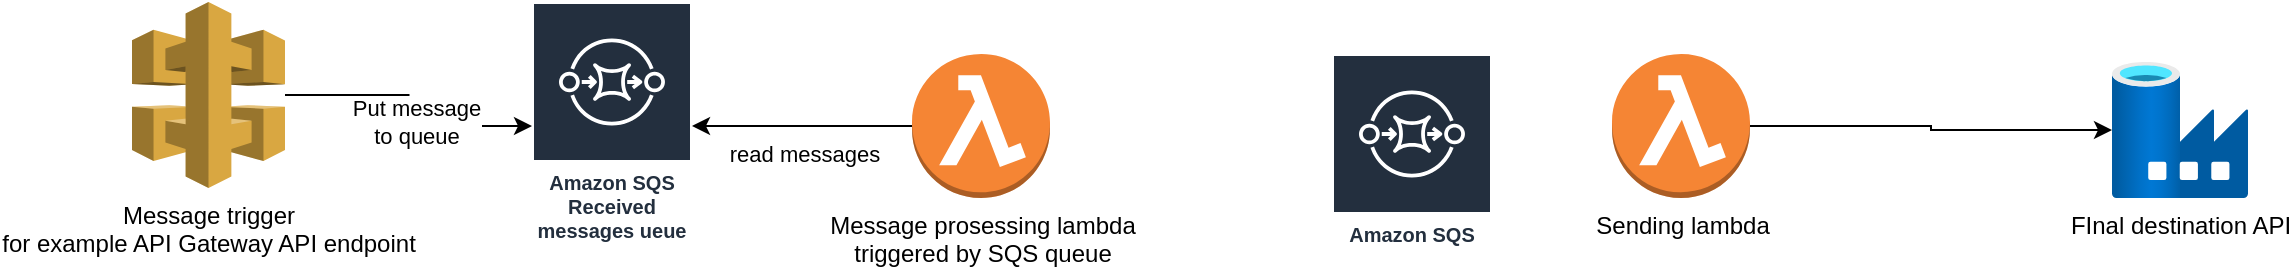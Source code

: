 <mxfile version="24.8.6">
  <diagram name="Page-1" id="bqU7K1zKMv4vUlZVVh4b">
    <mxGraphModel dx="2156" dy="859" grid="1" gridSize="10" guides="1" tooltips="1" connect="1" arrows="1" fold="1" page="1" pageScale="1" pageWidth="850" pageHeight="1100" math="0" shadow="0">
      <root>
        <mxCell id="0" />
        <mxCell id="1" parent="0" />
        <mxCell id="Ndoymu9ar-45ZAlMpeQ7-2" value="Amazon SQS&lt;div&gt;Received messages ueue&lt;/div&gt;" style="sketch=0;outlineConnect=0;fontColor=#232F3E;gradientColor=none;strokeColor=#ffffff;fillColor=#232F3E;dashed=0;verticalLabelPosition=middle;verticalAlign=bottom;align=center;html=1;whiteSpace=wrap;fontSize=10;fontStyle=1;spacing=3;shape=mxgraph.aws4.productIcon;prIcon=mxgraph.aws4.sqs;" parent="1" vertex="1">
          <mxGeometry x="20" y="294" width="80" height="124" as="geometry" />
        </mxCell>
        <mxCell id="PSyk0_Ey8W_nqYgnj86M-1" style="edgeStyle=orthogonalEdgeStyle;rounded=0;orthogonalLoop=1;jettySize=auto;html=1;" edge="1" parent="1" source="Ndoymu9ar-45ZAlMpeQ7-3" target="Ndoymu9ar-45ZAlMpeQ7-2">
          <mxGeometry relative="1" as="geometry" />
        </mxCell>
        <mxCell id="PSyk0_Ey8W_nqYgnj86M-2" value="read messages" style="edgeLabel;html=1;align=center;verticalAlign=middle;resizable=0;points=[];" vertex="1" connectable="0" parent="PSyk0_Ey8W_nqYgnj86M-1">
          <mxGeometry x="-0.018" relative="1" as="geometry">
            <mxPoint y="14" as="offset" />
          </mxGeometry>
        </mxCell>
        <mxCell id="Ndoymu9ar-45ZAlMpeQ7-3" value="Message prosessing lambda&lt;div&gt;triggered by SQS queue&lt;/div&gt;" style="outlineConnect=0;dashed=0;verticalLabelPosition=bottom;verticalAlign=top;align=center;html=1;shape=mxgraph.aws3.lambda_function;fillColor=#F58534;gradientColor=none;" parent="1" vertex="1">
          <mxGeometry x="210" y="320" width="69" height="72" as="geometry" />
        </mxCell>
        <mxCell id="PSyk0_Ey8W_nqYgnj86M-5" style="edgeStyle=orthogonalEdgeStyle;rounded=0;orthogonalLoop=1;jettySize=auto;html=1;" edge="1" parent="1" source="PSyk0_Ey8W_nqYgnj86M-3" target="PSyk0_Ey8W_nqYgnj86M-4">
          <mxGeometry relative="1" as="geometry" />
        </mxCell>
        <mxCell id="PSyk0_Ey8W_nqYgnj86M-3" value="Sending lambda" style="outlineConnect=0;dashed=0;verticalLabelPosition=bottom;verticalAlign=top;align=center;html=1;shape=mxgraph.aws3.lambda_function;fillColor=#F58534;gradientColor=none;" vertex="1" parent="1">
          <mxGeometry x="560" y="320" width="69" height="72" as="geometry" />
        </mxCell>
        <mxCell id="PSyk0_Ey8W_nqYgnj86M-4" value="FInal destination API" style="image;aspect=fixed;html=1;points=[];align=center;fontSize=12;image=img/lib/azure2/databases/Data_Factory.svg;" vertex="1" parent="1">
          <mxGeometry x="810" y="324" width="68" height="68" as="geometry" />
        </mxCell>
        <mxCell id="PSyk0_Ey8W_nqYgnj86M-6" value="Amazon SQS" style="sketch=0;outlineConnect=0;fontColor=#232F3E;gradientColor=none;strokeColor=#ffffff;fillColor=#232F3E;dashed=0;verticalLabelPosition=middle;verticalAlign=bottom;align=center;html=1;whiteSpace=wrap;fontSize=10;fontStyle=1;spacing=3;shape=mxgraph.aws4.productIcon;prIcon=mxgraph.aws4.sqs;" vertex="1" parent="1">
          <mxGeometry x="420" y="320" width="80" height="100" as="geometry" />
        </mxCell>
        <mxCell id="PSyk0_Ey8W_nqYgnj86M-8" style="edgeStyle=orthogonalEdgeStyle;rounded=0;orthogonalLoop=1;jettySize=auto;html=1;" edge="1" parent="1" source="PSyk0_Ey8W_nqYgnj86M-7" target="Ndoymu9ar-45ZAlMpeQ7-2">
          <mxGeometry relative="1" as="geometry" />
        </mxCell>
        <mxCell id="PSyk0_Ey8W_nqYgnj86M-9" value="Put message&lt;div&gt;to queue&lt;/div&gt;" style="edgeLabel;html=1;align=center;verticalAlign=middle;resizable=0;points=[];" vertex="1" connectable="0" parent="PSyk0_Ey8W_nqYgnj86M-8">
          <mxGeometry x="0.166" y="2" relative="1" as="geometry">
            <mxPoint as="offset" />
          </mxGeometry>
        </mxCell>
        <mxCell id="PSyk0_Ey8W_nqYgnj86M-7" value="Message trigger&lt;div&gt;for example API Gateway API endpoint&lt;/div&gt;" style="outlineConnect=0;dashed=0;verticalLabelPosition=bottom;verticalAlign=top;align=center;html=1;shape=mxgraph.aws3.api_gateway;fillColor=#D9A741;gradientColor=none;" vertex="1" parent="1">
          <mxGeometry x="-180" y="294" width="76.5" height="93" as="geometry" />
        </mxCell>
      </root>
    </mxGraphModel>
  </diagram>
</mxfile>
